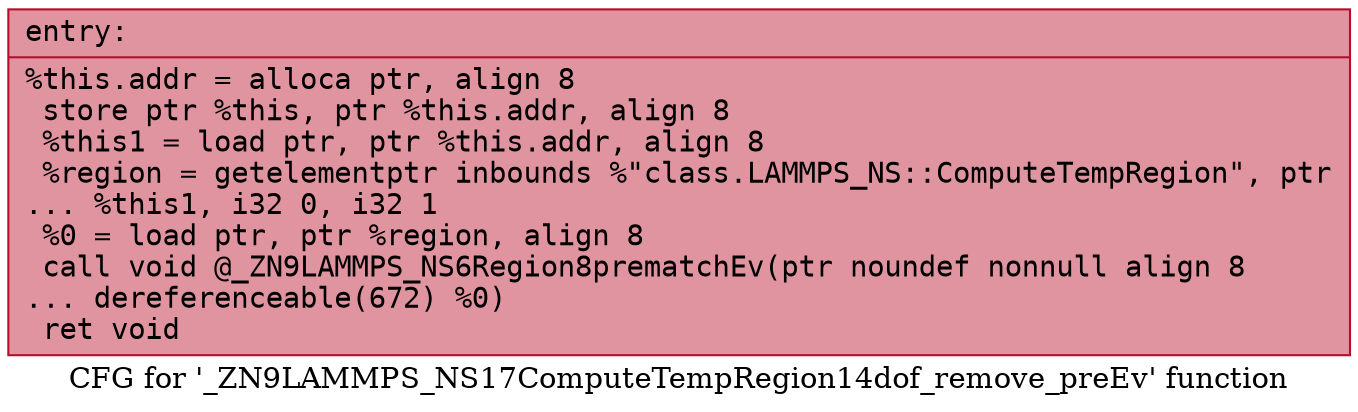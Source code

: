 digraph "CFG for '_ZN9LAMMPS_NS17ComputeTempRegion14dof_remove_preEv' function" {
	label="CFG for '_ZN9LAMMPS_NS17ComputeTempRegion14dof_remove_preEv' function";

	Node0x563e8ba23f10 [shape=record,color="#b70d28ff", style=filled, fillcolor="#b70d2870" fontname="Courier",label="{entry:\l|  %this.addr = alloca ptr, align 8\l  store ptr %this, ptr %this.addr, align 8\l  %this1 = load ptr, ptr %this.addr, align 8\l  %region = getelementptr inbounds %\"class.LAMMPS_NS::ComputeTempRegion\", ptr\l... %this1, i32 0, i32 1\l  %0 = load ptr, ptr %region, align 8\l  call void @_ZN9LAMMPS_NS6Region8prematchEv(ptr noundef nonnull align 8\l... dereferenceable(672) %0)\l  ret void\l}"];
}
